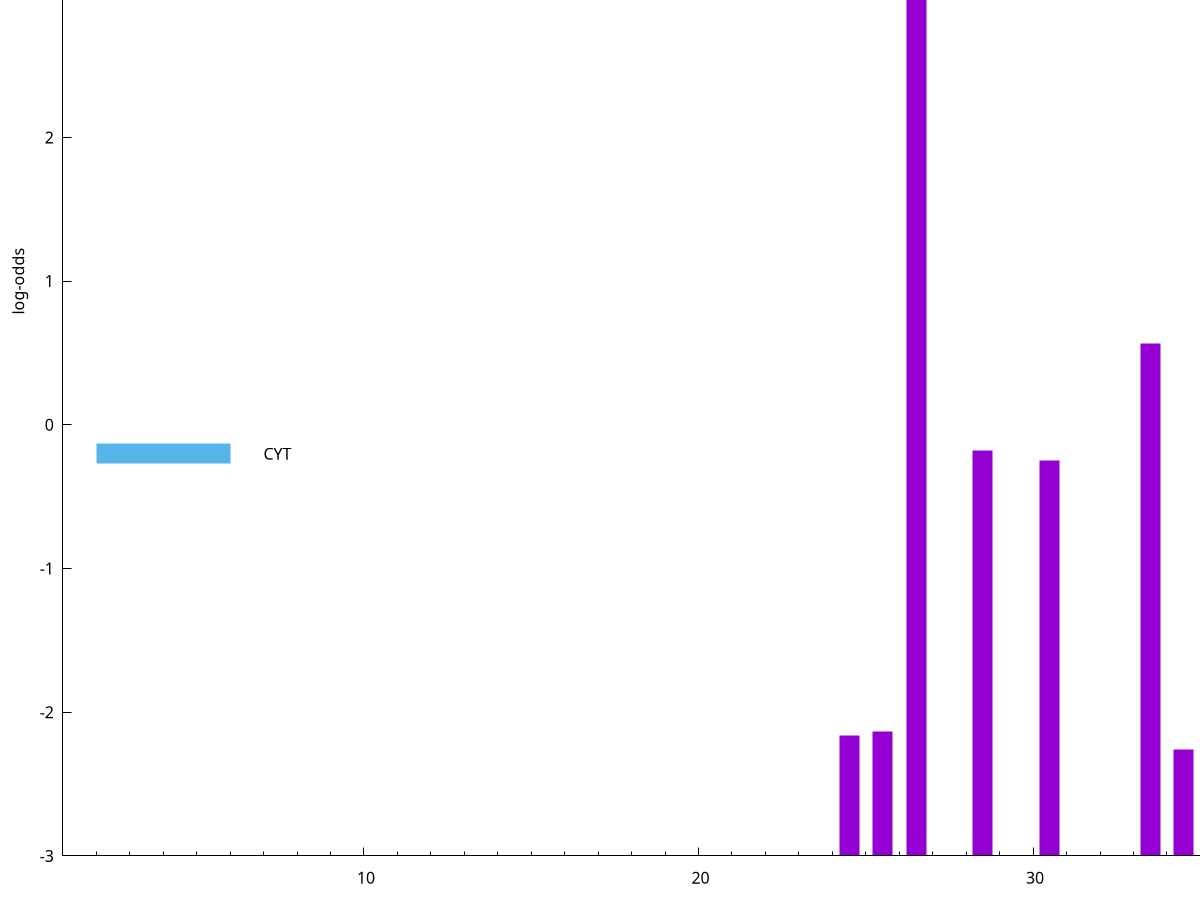 set title "LipoP predictions for SRR5666607.gff"
set size 2., 1.4
set xrange [1:70] 
set mxtics 10
set yrange [-3:5]
set y2range [0:8]
set ylabel "log-odds"
set term postscript eps color solid "Helvetica" 30
set output "SRR5666607.gff3.eps"
set arrow from 2,4.35426 to 6,4.35426 nohead lt 1 lw 20
set label "SpI" at 7,4.35426
set arrow from 2,-0.200913 to 6,-0.200913 nohead lt 3 lw 20
set label "CYT" at 7,-0.200913
set arrow from 2,4.35426 to 6,4.35426 nohead lt 1 lw 20
set label "SpI" at 7,4.35426
# NOTE: The scores below are the log-odds scores with the threshold
# NOTE: subtracted (a hack to make gnuplot make the histogram all
# NOTE: look nice).
plot "-" axes x1y2 title "" with impulses lt 1 lw 20
26.500000 7.009840
33.500000 3.562598
28.500000 2.817723
30.500000 2.754753
37.500000 1.049480
25.500000 0.863850
24.500000 0.839580
34.500000 0.739060
e
exit
